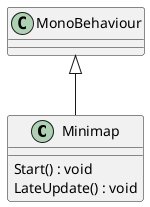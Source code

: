 @startuml
class Minimap {
    Start() : void
    LateUpdate() : void
}
MonoBehaviour <|-- Minimap
@enduml
